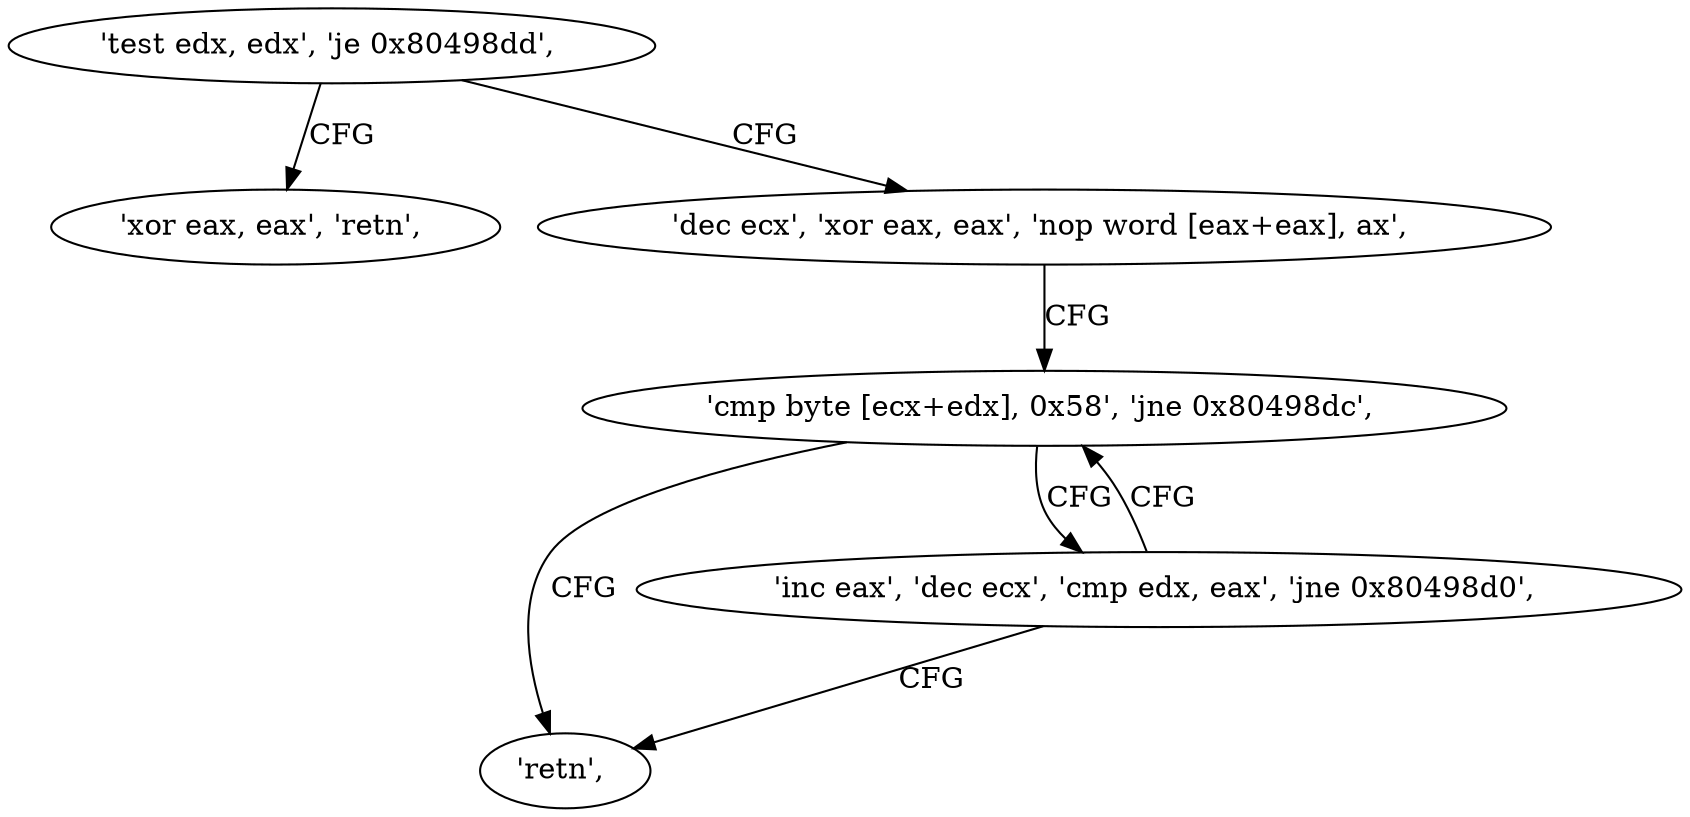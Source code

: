 digraph "func" {
"134518976" [label = "'test edx, edx', 'je 0x80498dd', " ]
"134519005" [label = "'xor eax, eax', 'retn', " ]
"134518980" [label = "'dec ecx', 'xor eax, eax', 'nop word [eax+eax], ax', " ]
"134518992" [label = "'cmp byte [ecx+edx], 0x58', 'jne 0x80498dc', " ]
"134519004" [label = "'retn', " ]
"134518998" [label = "'inc eax', 'dec ecx', 'cmp edx, eax', 'jne 0x80498d0', " ]
"134518976" -> "134519005" [ label = "CFG" ]
"134518976" -> "134518980" [ label = "CFG" ]
"134518980" -> "134518992" [ label = "CFG" ]
"134518992" -> "134519004" [ label = "CFG" ]
"134518992" -> "134518998" [ label = "CFG" ]
"134518998" -> "134518992" [ label = "CFG" ]
"134518998" -> "134519004" [ label = "CFG" ]
}
